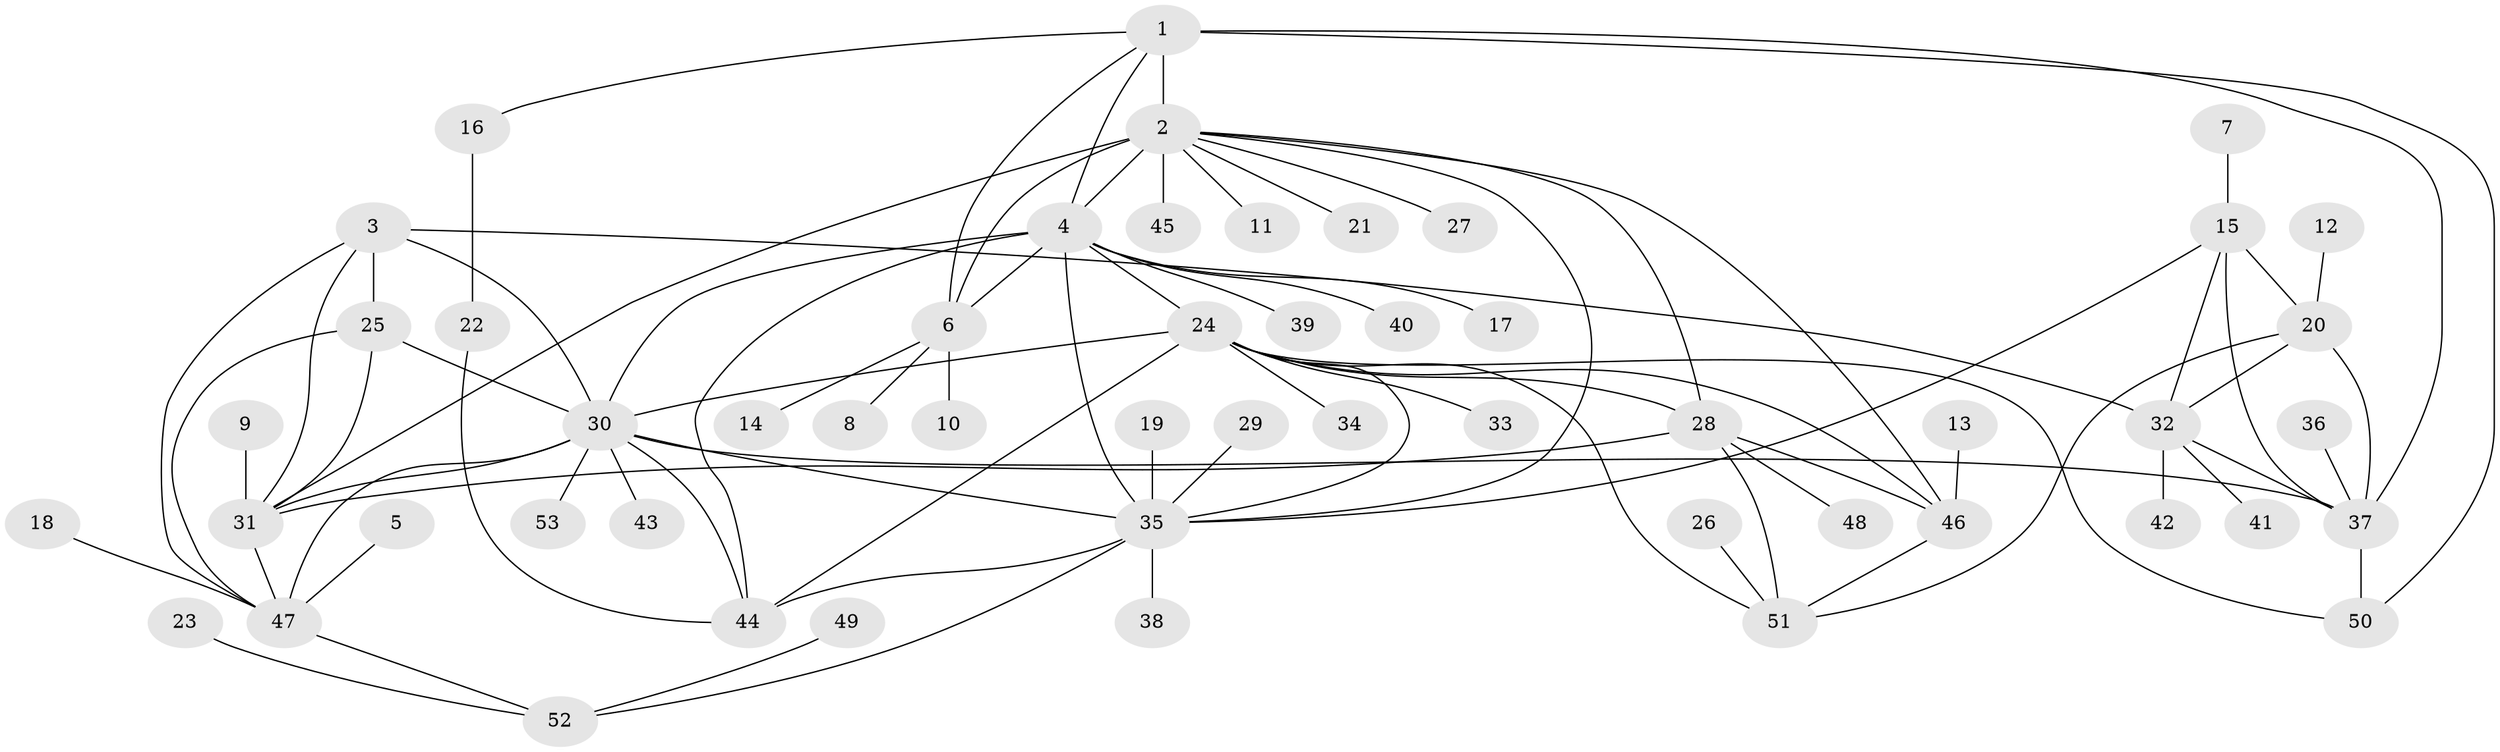 // original degree distribution, {5: 0.04716981132075472, 7: 0.07547169811320754, 8: 0.0660377358490566, 9: 0.03773584905660377, 11: 0.009433962264150943, 6: 0.009433962264150943, 2: 0.1792452830188679, 1: 0.5377358490566038, 3: 0.02830188679245283, 4: 0.009433962264150943}
// Generated by graph-tools (version 1.1) at 2025/50/03/09/25 03:50:37]
// undirected, 53 vertices, 86 edges
graph export_dot {
graph [start="1"]
  node [color=gray90,style=filled];
  1;
  2;
  3;
  4;
  5;
  6;
  7;
  8;
  9;
  10;
  11;
  12;
  13;
  14;
  15;
  16;
  17;
  18;
  19;
  20;
  21;
  22;
  23;
  24;
  25;
  26;
  27;
  28;
  29;
  30;
  31;
  32;
  33;
  34;
  35;
  36;
  37;
  38;
  39;
  40;
  41;
  42;
  43;
  44;
  45;
  46;
  47;
  48;
  49;
  50;
  51;
  52;
  53;
  1 -- 2 [weight=2.0];
  1 -- 4 [weight=1.0];
  1 -- 6 [weight=1.0];
  1 -- 16 [weight=1.0];
  1 -- 37 [weight=1.0];
  1 -- 50 [weight=1.0];
  2 -- 4 [weight=2.0];
  2 -- 6 [weight=2.0];
  2 -- 11 [weight=1.0];
  2 -- 21 [weight=1.0];
  2 -- 27 [weight=1.0];
  2 -- 28 [weight=1.0];
  2 -- 31 [weight=1.0];
  2 -- 35 [weight=1.0];
  2 -- 45 [weight=1.0];
  2 -- 46 [weight=1.0];
  3 -- 25 [weight=1.0];
  3 -- 30 [weight=1.0];
  3 -- 31 [weight=1.0];
  3 -- 32 [weight=1.0];
  3 -- 47 [weight=1.0];
  4 -- 6 [weight=1.0];
  4 -- 17 [weight=1.0];
  4 -- 24 [weight=1.0];
  4 -- 30 [weight=1.0];
  4 -- 35 [weight=1.0];
  4 -- 39 [weight=1.0];
  4 -- 40 [weight=1.0];
  4 -- 44 [weight=1.0];
  5 -- 47 [weight=1.0];
  6 -- 8 [weight=1.0];
  6 -- 10 [weight=1.0];
  6 -- 14 [weight=1.0];
  7 -- 15 [weight=1.0];
  9 -- 31 [weight=1.0];
  12 -- 20 [weight=1.0];
  13 -- 46 [weight=1.0];
  15 -- 20 [weight=2.0];
  15 -- 32 [weight=2.0];
  15 -- 35 [weight=1.0];
  15 -- 37 [weight=2.0];
  16 -- 22 [weight=1.0];
  18 -- 47 [weight=1.0];
  19 -- 35 [weight=1.0];
  20 -- 32 [weight=1.0];
  20 -- 37 [weight=1.0];
  20 -- 51 [weight=1.0];
  22 -- 44 [weight=1.0];
  23 -- 52 [weight=1.0];
  24 -- 28 [weight=1.0];
  24 -- 30 [weight=1.0];
  24 -- 33 [weight=1.0];
  24 -- 34 [weight=1.0];
  24 -- 35 [weight=1.0];
  24 -- 44 [weight=1.0];
  24 -- 46 [weight=1.0];
  24 -- 50 [weight=1.0];
  24 -- 51 [weight=3.0];
  25 -- 30 [weight=1.0];
  25 -- 31 [weight=1.0];
  25 -- 47 [weight=1.0];
  26 -- 51 [weight=1.0];
  28 -- 31 [weight=1.0];
  28 -- 46 [weight=1.0];
  28 -- 48 [weight=1.0];
  28 -- 51 [weight=2.0];
  29 -- 35 [weight=1.0];
  30 -- 31 [weight=1.0];
  30 -- 35 [weight=1.0];
  30 -- 37 [weight=1.0];
  30 -- 43 [weight=1.0];
  30 -- 44 [weight=1.0];
  30 -- 47 [weight=1.0];
  30 -- 53 [weight=1.0];
  31 -- 47 [weight=1.0];
  32 -- 37 [weight=1.0];
  32 -- 41 [weight=1.0];
  32 -- 42 [weight=1.0];
  35 -- 38 [weight=1.0];
  35 -- 44 [weight=1.0];
  35 -- 52 [weight=1.0];
  36 -- 37 [weight=1.0];
  37 -- 50 [weight=1.0];
  46 -- 51 [weight=2.0];
  47 -- 52 [weight=1.0];
  49 -- 52 [weight=1.0];
}

